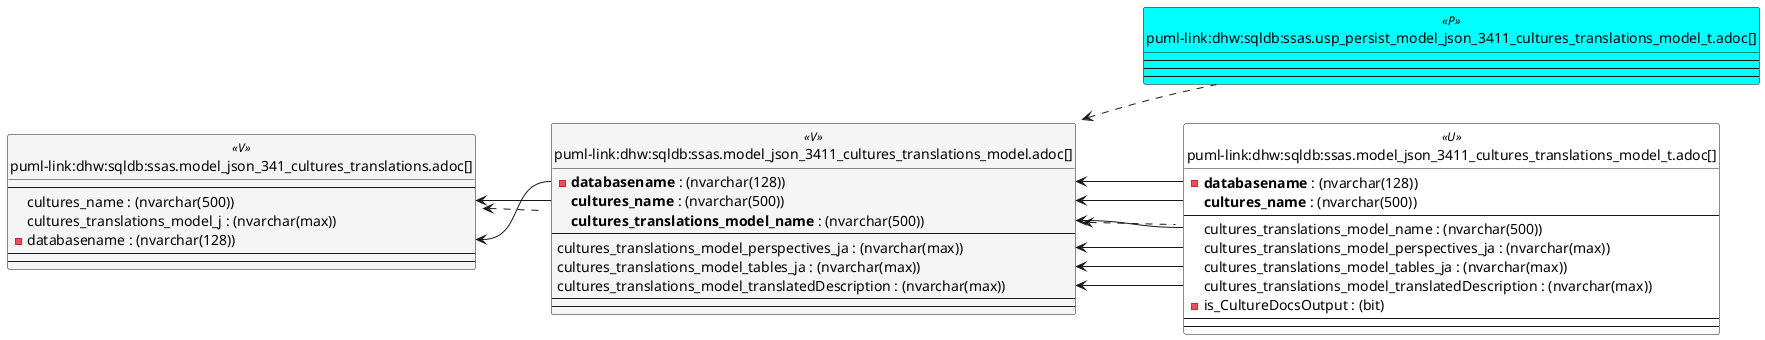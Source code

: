 @startuml
left to right direction
'top to bottom direction
hide circle
'avoide "." issues:
set namespaceSeparator none


skinparam class {
  BackgroundColor White
  BackgroundColor<<FN>> Yellow
  BackgroundColor<<FS>> Yellow
  BackgroundColor<<FT>> LightGray
  BackgroundColor<<IF>> Yellow
  BackgroundColor<<IS>> Yellow
  BackgroundColor<<P>> Aqua
  BackgroundColor<<PC>> Aqua
  BackgroundColor<<SN>> Yellow
  BackgroundColor<<SO>> SlateBlue
  BackgroundColor<<TF>> LightGray
  BackgroundColor<<TR>> Tomato
  BackgroundColor<<U>> White
  BackgroundColor<<V>> WhiteSmoke
  BackgroundColor<<X>> Aqua
  BackgroundColor<<external>> AliceBlue
}


entity "puml-link:dhw:sqldb:ssas.model_json_341_cultures_translations.adoc[]" as ssas.model_json_341_cultures_translations << V >> {
  --
  cultures_name : (nvarchar(500))
  cultures_translations_model_j : (nvarchar(max))
  - databasename : (nvarchar(128))
  --
  --
}

entity "puml-link:dhw:sqldb:ssas.model_json_3411_cultures_translations_model.adoc[]" as ssas.model_json_3411_cultures_translations_model << V >> {
  - **databasename** : (nvarchar(128))
  **cultures_name** : (nvarchar(500))
  **cultures_translations_model_name** : (nvarchar(500))
  --
  cultures_translations_model_perspectives_ja : (nvarchar(max))
  cultures_translations_model_tables_ja : (nvarchar(max))
  cultures_translations_model_translatedDescription : (nvarchar(max))
  --
  --
}

entity "puml-link:dhw:sqldb:ssas.model_json_3411_cultures_translations_model_t.adoc[]" as ssas.model_json_3411_cultures_translations_model_T << U >> {
  - **databasename** : (nvarchar(128))
  **cultures_name** : (nvarchar(500))
  --
  cultures_translations_model_name : (nvarchar(500))
  cultures_translations_model_perspectives_ja : (nvarchar(max))
  cultures_translations_model_tables_ja : (nvarchar(max))
  cultures_translations_model_translatedDescription : (nvarchar(max))
  - is_CultureDocsOutput : (bit)
  --
  --
}

entity "puml-link:dhw:sqldb:ssas.usp_persist_model_json_3411_cultures_translations_model_t.adoc[]" as ssas.usp_PERSIST_model_json_3411_cultures_translations_model_T << P >> {
  --
  --
  --
}

ssas.model_json_341_cultures_translations <.. ssas.model_json_3411_cultures_translations_model
ssas.model_json_3411_cultures_translations_model <.. ssas.model_json_3411_cultures_translations_model_T
ssas.model_json_3411_cultures_translations_model <.. ssas.usp_PERSIST_model_json_3411_cultures_translations_model_T
"ssas.model_json_341_cultures_translations::cultures_name" <-- "ssas.model_json_3411_cultures_translations_model::cultures_name"
"ssas.model_json_341_cultures_translations::databasename" <-- "ssas.model_json_3411_cultures_translations_model::databasename"
"ssas.model_json_3411_cultures_translations_model::cultures_name" <-- "ssas.model_json_3411_cultures_translations_model_T::cultures_name"
"ssas.model_json_3411_cultures_translations_model::cultures_translations_model_name" <-- "ssas.model_json_3411_cultures_translations_model_T::cultures_translations_model_name"
"ssas.model_json_3411_cultures_translations_model::cultures_translations_model_perspectives_ja" <-- "ssas.model_json_3411_cultures_translations_model_T::cultures_translations_model_perspectives_ja"
"ssas.model_json_3411_cultures_translations_model::cultures_translations_model_tables_ja" <-- "ssas.model_json_3411_cultures_translations_model_T::cultures_translations_model_tables_ja"
"ssas.model_json_3411_cultures_translations_model::cultures_translations_model_translatedDescription" <-- "ssas.model_json_3411_cultures_translations_model_T::cultures_translations_model_translatedDescription"
"ssas.model_json_3411_cultures_translations_model::databasename" <-- "ssas.model_json_3411_cultures_translations_model_T::databasename"
@enduml

